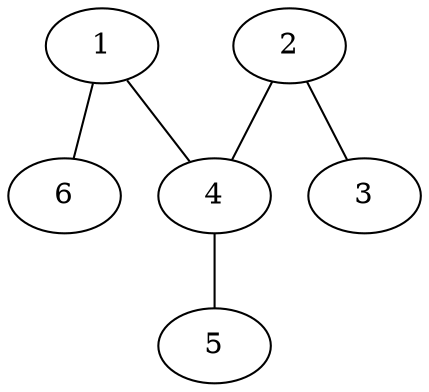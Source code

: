 graph BT6 {

   graph [ code="2,4,4,1"];


1[label="1"];
2[label="2"];
3[label="3"];
4[label="4"];
5[label="5"];
6[label="6"];

1--4;
1--6;
2--3;
2--4;
4--5;


}